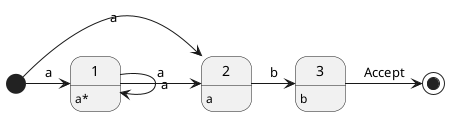 @startuml nfa_2_dfa_aab
[*]->1 : a
State 1
1: a*
State 2
2: a

[*]->2 : a

1->1 : a
1->2 : a

State 3
3:b
2->3 : b

3->[*] : Accept
@enduml

@startuml nfa_2_dfa_step1
[*]->A : a

State A
A: 1,2 
@enduml


@startuml nfa_2_dfa_range_ambiguity

title 存在范围转换二义性的NFA
hide empty description
state 1
state 2
state 3
state 4
state 5
[*]-down->1 : b
[*]-down->2 : (b-d)
[*]-down->3 : (c-h)
[*]-down->4 : Any
1-down->5 : z
2-down->5 : z
3-down->5 : z
4-down->5 : z
5-down->[*] : Any

@enduml


@startuml nfa_2_dfa_range_ambiguity_eliminate
title 消除范围转换二义性后的 DFA
hide empty description
state 6: Accept
state 4: 4
state 5: 5
state 1: 1,2,4
state 3: 3,4
state 2: 2,3,4
[*]-down-> 1 : b 
[*]-down-> 2 : (c-d) 
[*]-down-> 3 : (e-h) 
[*]-down-> 4 : (∞-a) 
[*]-down-> 4 : (i-∞) 
4-down-> 5 : z 
5-down-> 6 : Any 
3-down-> 5 : z 
1-down-> 5 : z 
2-down-> 5 : z 
@enduml
